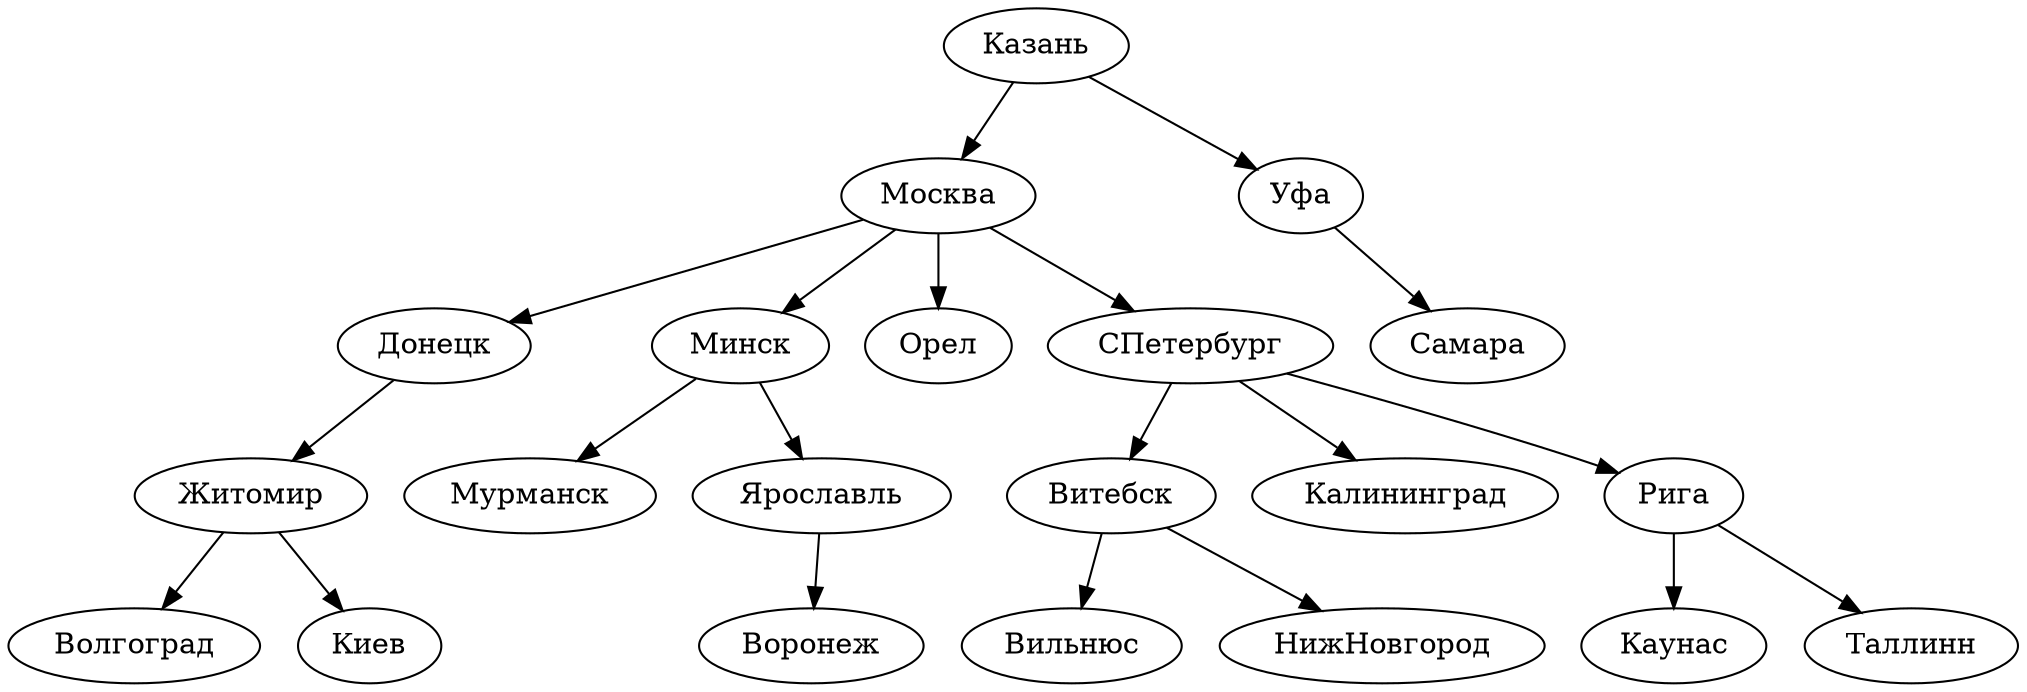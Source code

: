digraph {
    Казань -> Москва /* FRAMES */;
    Казань -> Уфа /* FRAMES */;
    Москва -> Донецк /* FRAMES */;
    Москва -> Минск /* FRAMES */;
    Москва -> Орел /* FRAMES */;
    Москва -> СПетербург /* FRAMES */;
    Уфа -> Самара /* FRAMES */;
    Донецк -> Житомир /* FRAMES */;
    Минск -> Мурманск /* FRAMES */;
    Минск -> Ярославль /* FRAMES */;
    СПетербург -> Витебск /* FRAMES */;
    СПетербург -> Калининград /* FRAMES */;
    СПетербург -> Рига /* FRAMES */;
    Житомир -> Волгоград /* FRAMES */;
    Житомир -> Киев /* FRAMES */;
    Ярославль -> Воронеж /* FRAMES */;
    Витебск -> Вильнюс /* FRAMES */;
    Витебск -> НижНовгород /* FRAMES */;
    Рига -> Каунас /* FRAMES */;
    Рига -> Таллинн /* FRAMES */;  

    Казань /* FRAMES */;
    Москва /* FRAMES */;
    Уфа /* FRAMES */;
    Донецк /* FRAMES */;
    Минск /* FRAMES */;
    Орел /* FRAMES */;
    СПетербург /* FRAMES */;
    Самара /* FRAMES */;
    Житомир /* FRAMES */;
    Мурманск /* FRAMES */;
    Ярославль /* FRAMES */;
    Витебск /* FRAMES */;
    Калининград /* FRAMES */;
    Рига /* FRAMES */;
    Волгоград /* FRAMES */;
    Киев /* FRAMES */;
    Воронеж /* FRAMES */;
    Вильнюс /* FRAMES */;
    НижНовгород /* FRAMES */;
    Каунас /* FRAMES */;
    Таллинн /* FRAMES */;
}
